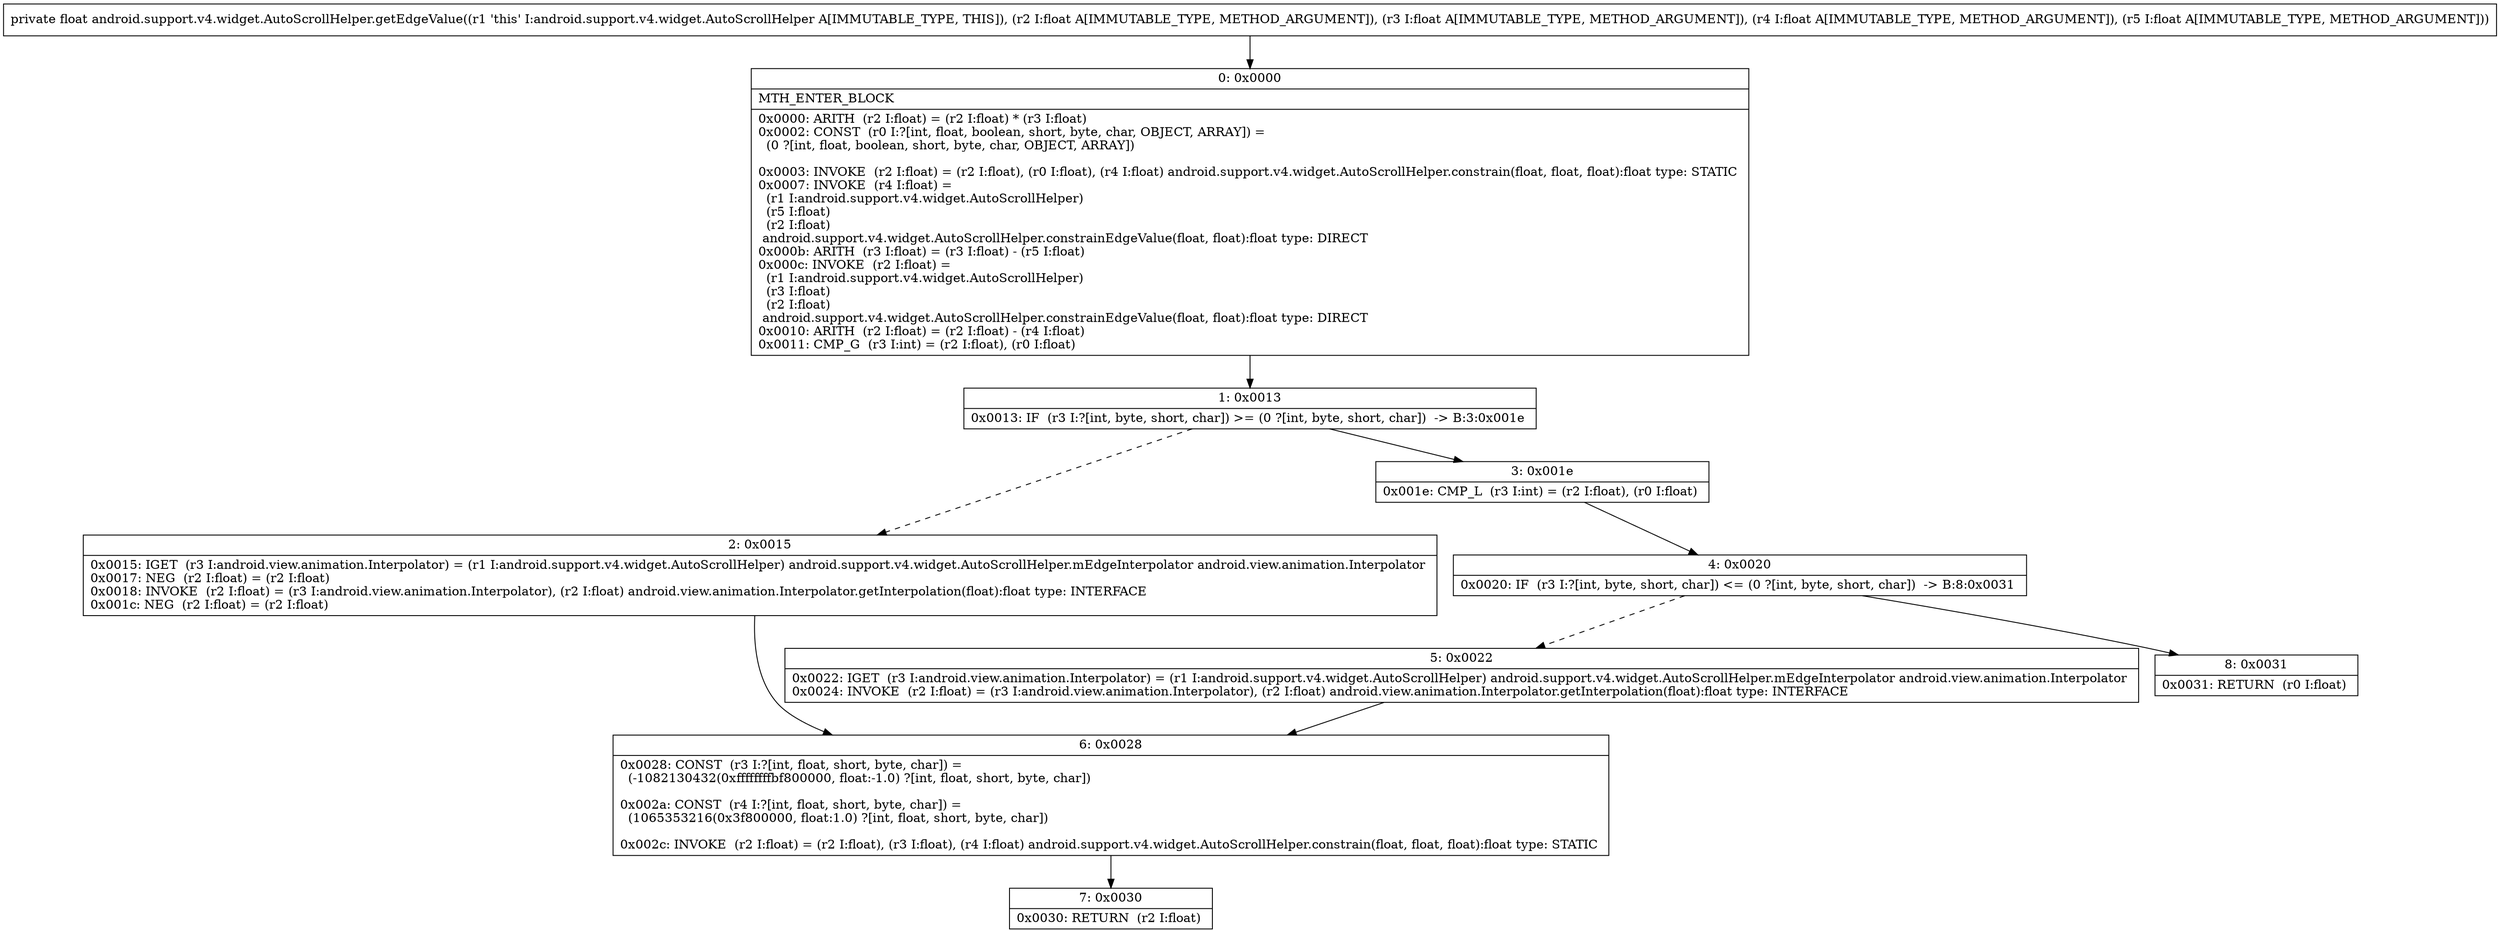 digraph "CFG forandroid.support.v4.widget.AutoScrollHelper.getEdgeValue(FFFF)F" {
Node_0 [shape=record,label="{0\:\ 0x0000|MTH_ENTER_BLOCK\l|0x0000: ARITH  (r2 I:float) = (r2 I:float) * (r3 I:float) \l0x0002: CONST  (r0 I:?[int, float, boolean, short, byte, char, OBJECT, ARRAY]) = \l  (0 ?[int, float, boolean, short, byte, char, OBJECT, ARRAY])\l \l0x0003: INVOKE  (r2 I:float) = (r2 I:float), (r0 I:float), (r4 I:float) android.support.v4.widget.AutoScrollHelper.constrain(float, float, float):float type: STATIC \l0x0007: INVOKE  (r4 I:float) = \l  (r1 I:android.support.v4.widget.AutoScrollHelper)\l  (r5 I:float)\l  (r2 I:float)\l android.support.v4.widget.AutoScrollHelper.constrainEdgeValue(float, float):float type: DIRECT \l0x000b: ARITH  (r3 I:float) = (r3 I:float) \- (r5 I:float) \l0x000c: INVOKE  (r2 I:float) = \l  (r1 I:android.support.v4.widget.AutoScrollHelper)\l  (r3 I:float)\l  (r2 I:float)\l android.support.v4.widget.AutoScrollHelper.constrainEdgeValue(float, float):float type: DIRECT \l0x0010: ARITH  (r2 I:float) = (r2 I:float) \- (r4 I:float) \l0x0011: CMP_G  (r3 I:int) = (r2 I:float), (r0 I:float) \l}"];
Node_1 [shape=record,label="{1\:\ 0x0013|0x0013: IF  (r3 I:?[int, byte, short, char]) \>= (0 ?[int, byte, short, char])  \-\> B:3:0x001e \l}"];
Node_2 [shape=record,label="{2\:\ 0x0015|0x0015: IGET  (r3 I:android.view.animation.Interpolator) = (r1 I:android.support.v4.widget.AutoScrollHelper) android.support.v4.widget.AutoScrollHelper.mEdgeInterpolator android.view.animation.Interpolator \l0x0017: NEG  (r2 I:float) = (r2 I:float) \l0x0018: INVOKE  (r2 I:float) = (r3 I:android.view.animation.Interpolator), (r2 I:float) android.view.animation.Interpolator.getInterpolation(float):float type: INTERFACE \l0x001c: NEG  (r2 I:float) = (r2 I:float) \l}"];
Node_3 [shape=record,label="{3\:\ 0x001e|0x001e: CMP_L  (r3 I:int) = (r2 I:float), (r0 I:float) \l}"];
Node_4 [shape=record,label="{4\:\ 0x0020|0x0020: IF  (r3 I:?[int, byte, short, char]) \<= (0 ?[int, byte, short, char])  \-\> B:8:0x0031 \l}"];
Node_5 [shape=record,label="{5\:\ 0x0022|0x0022: IGET  (r3 I:android.view.animation.Interpolator) = (r1 I:android.support.v4.widget.AutoScrollHelper) android.support.v4.widget.AutoScrollHelper.mEdgeInterpolator android.view.animation.Interpolator \l0x0024: INVOKE  (r2 I:float) = (r3 I:android.view.animation.Interpolator), (r2 I:float) android.view.animation.Interpolator.getInterpolation(float):float type: INTERFACE \l}"];
Node_6 [shape=record,label="{6\:\ 0x0028|0x0028: CONST  (r3 I:?[int, float, short, byte, char]) = \l  (\-1082130432(0xffffffffbf800000, float:\-1.0) ?[int, float, short, byte, char])\l \l0x002a: CONST  (r4 I:?[int, float, short, byte, char]) = \l  (1065353216(0x3f800000, float:1.0) ?[int, float, short, byte, char])\l \l0x002c: INVOKE  (r2 I:float) = (r2 I:float), (r3 I:float), (r4 I:float) android.support.v4.widget.AutoScrollHelper.constrain(float, float, float):float type: STATIC \l}"];
Node_7 [shape=record,label="{7\:\ 0x0030|0x0030: RETURN  (r2 I:float) \l}"];
Node_8 [shape=record,label="{8\:\ 0x0031|0x0031: RETURN  (r0 I:float) \l}"];
MethodNode[shape=record,label="{private float android.support.v4.widget.AutoScrollHelper.getEdgeValue((r1 'this' I:android.support.v4.widget.AutoScrollHelper A[IMMUTABLE_TYPE, THIS]), (r2 I:float A[IMMUTABLE_TYPE, METHOD_ARGUMENT]), (r3 I:float A[IMMUTABLE_TYPE, METHOD_ARGUMENT]), (r4 I:float A[IMMUTABLE_TYPE, METHOD_ARGUMENT]), (r5 I:float A[IMMUTABLE_TYPE, METHOD_ARGUMENT])) }"];
MethodNode -> Node_0;
Node_0 -> Node_1;
Node_1 -> Node_2[style=dashed];
Node_1 -> Node_3;
Node_2 -> Node_6;
Node_3 -> Node_4;
Node_4 -> Node_5[style=dashed];
Node_4 -> Node_8;
Node_5 -> Node_6;
Node_6 -> Node_7;
}

